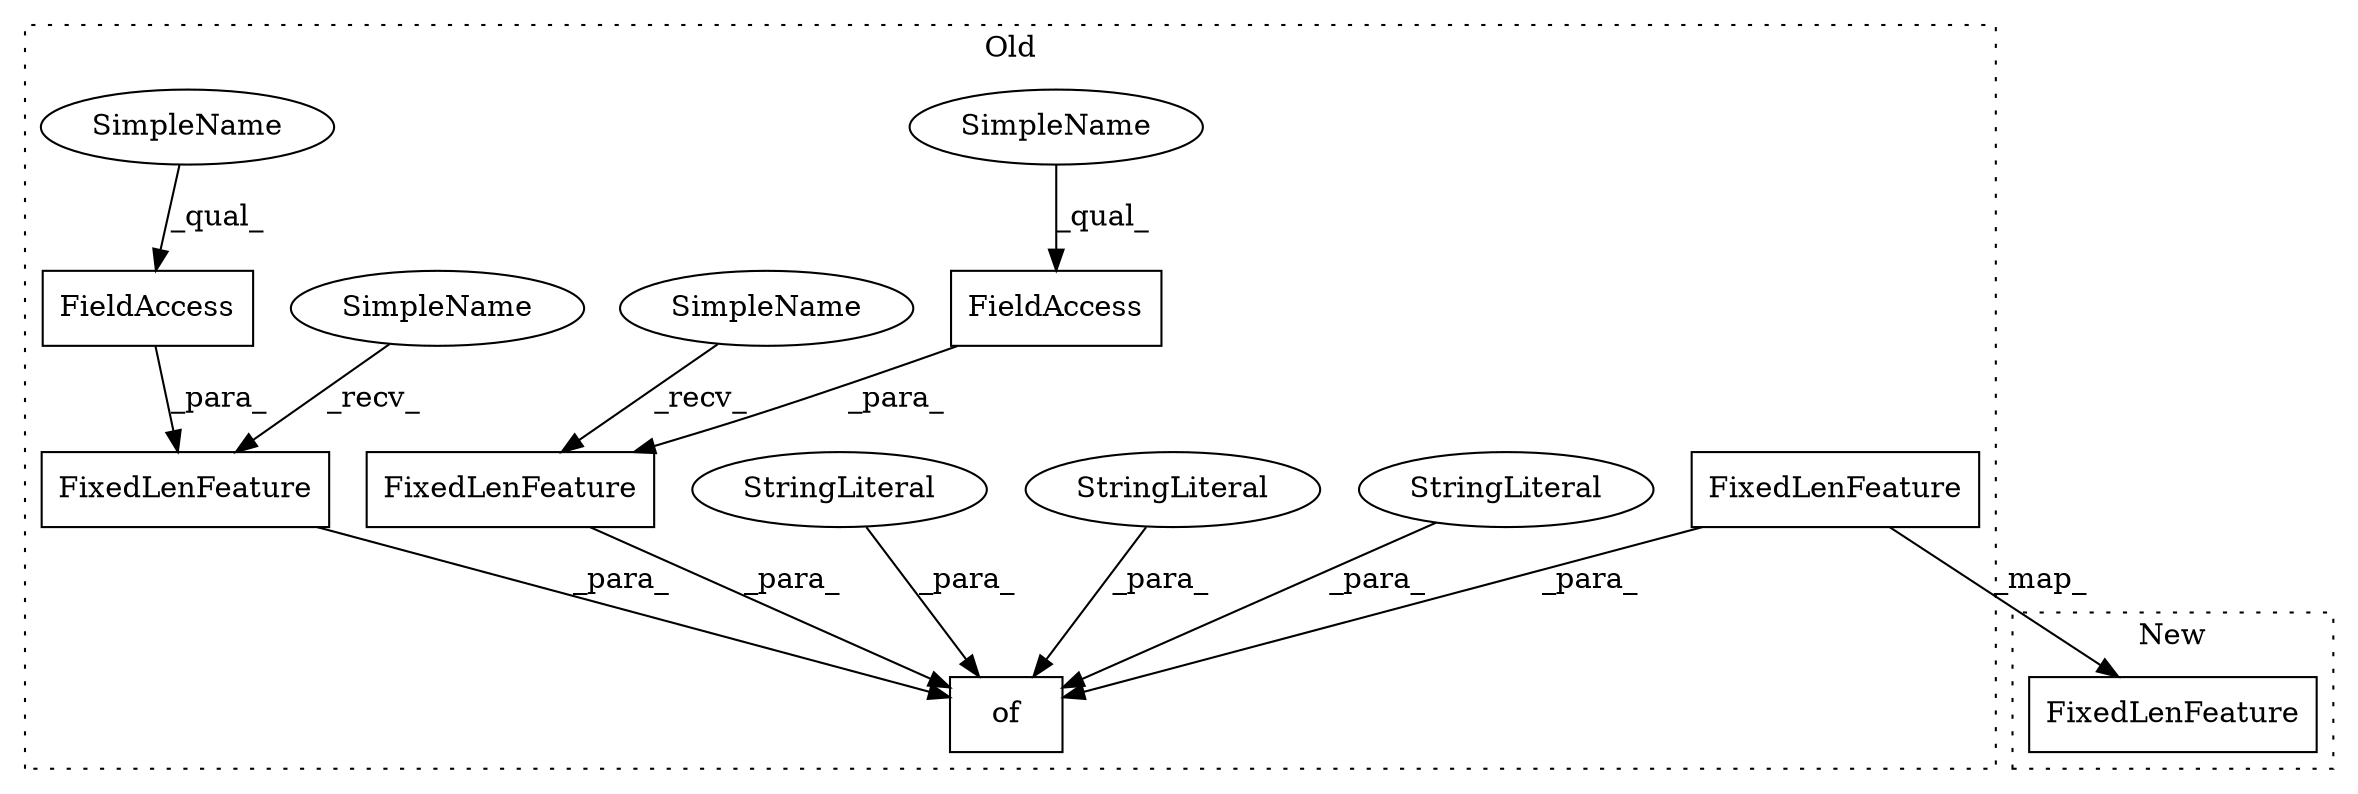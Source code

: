 digraph G {
subgraph cluster0 {
1 [label="FixedLenFeature" a="32" s="2603,2650" l="16,1" shape="box"];
3 [label="of" a="32" s="2352,3081" l="3,1" shape="box"];
4 [label="StringLiteral" a="45" s="2652" l="18" shape="ellipse"];
5 [label="StringLiteral" a="45" s="2942" l="24" shape="ellipse"];
6 [label="FixedLenFeature" a="32" s="2488,2570" l="21,1" shape="box"];
7 [label="FieldAccess" a="22" s="2546" l="17" shape="box"];
8 [label="FixedLenFeature" a="32" s="2682,2730" l="16,1" shape="box"];
9 [label="FieldAccess" a="22" s="2710" l="17" shape="box"];
10 [label="StringLiteral" a="45" s="3012" l="26" shape="ellipse"];
11 [label="SimpleName" a="42" s="2546" l="10" shape="ellipse"];
12 [label="SimpleName" a="42" s="2710" l="10" shape="ellipse"];
13 [label="SimpleName" a="42" s="2477" l="10" shape="ellipse"];
14 [label="SimpleName" a="42" s="2671" l="10" shape="ellipse"];
label = "Old";
style="dotted";
}
subgraph cluster1 {
2 [label="FixedLenFeature" a="32" s="2520,2567" l="16,1" shape="box"];
label = "New";
style="dotted";
}
1 -> 3 [label="_para_"];
1 -> 2 [label="_map_"];
4 -> 3 [label="_para_"];
5 -> 3 [label="_para_"];
6 -> 3 [label="_para_"];
7 -> 6 [label="_para_"];
8 -> 3 [label="_para_"];
9 -> 8 [label="_para_"];
10 -> 3 [label="_para_"];
11 -> 7 [label="_qual_"];
12 -> 9 [label="_qual_"];
13 -> 6 [label="_recv_"];
14 -> 8 [label="_recv_"];
}